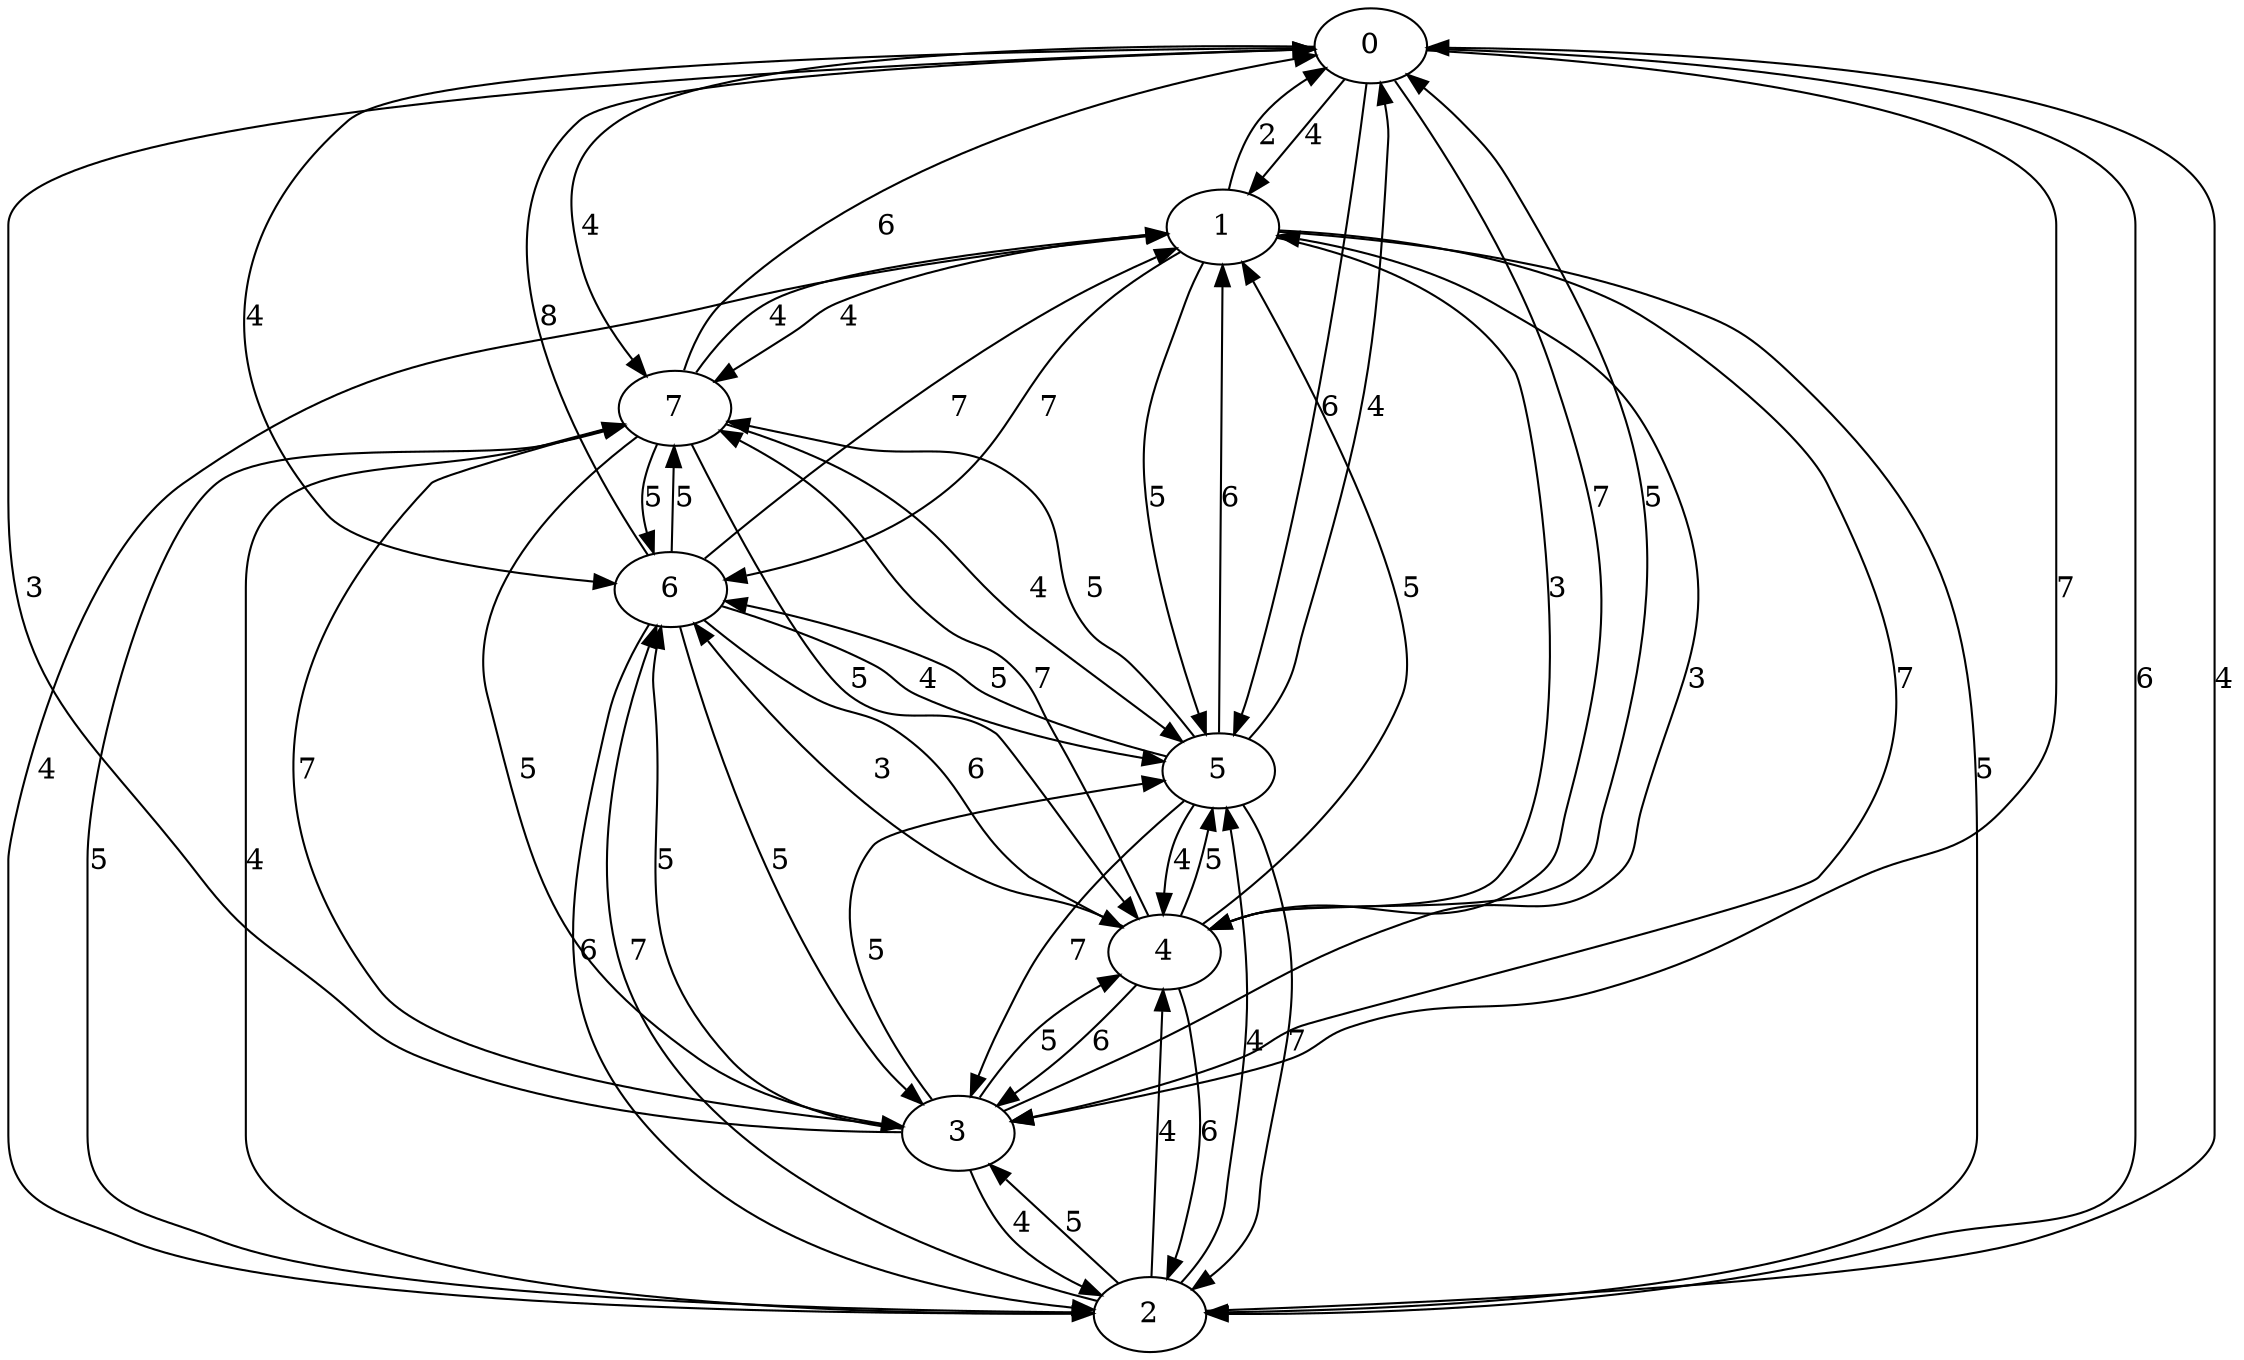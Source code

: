 strict digraph "" {
	0 -> 1	[label=4];
	0 -> 2	[label=6];
	0 -> 3	[label=7];
	0 -> 4	[label=7];
	0 -> 5	[label=6];
	0 -> 6	[label=4];
	0 -> 7	[label=4];
	1 -> 0	[label=2];
	1 -> 2	[label=5];
	1 -> 3	[label=7];
	1 -> 4	[label=3];
	1 -> 5	[label=5];
	1 -> 6	[label=7];
	1 -> 7	[label=4];
	2 -> 0	[label=4];
	2 -> 1	[label=4];
	2 -> 3	[label=5];
	2 -> 4	[label=4];
	2 -> 5	[label=4];
	2 -> 6	[label=7];
	2 -> 7	[label=5];
	3 -> 0	[label=3];
	3 -> 1	[label=3];
	3 -> 2	[label=4];
	3 -> 4	[label=5];
	3 -> 5	[label=5];
	3 -> 6	[label=5];
	3 -> 7	[label=7];
	4 -> 0	[label=5];
	4 -> 1	[label=5];
	4 -> 2	[label=6];
	4 -> 3	[label=6];
	4 -> 5	[label=5];
	4 -> 6	[label=3];
	4 -> 7	[label=7];
	5 -> 0	[label=4];
	5 -> 1	[label=6];
	5 -> 2	[label=7];
	5 -> 3	[label=7];
	5 -> 4	[label=4];
	5 -> 6	[label=5];
	5 -> 7	[label=5];
	6 -> 0	[label=8];
	6 -> 1	[label=7];
	6 -> 2	[label=6];
	6 -> 3	[label=5];
	6 -> 4	[label=6];
	6 -> 5	[label=4];
	6 -> 7	[label=5];
	7 -> 0	[label=6];
	7 -> 1	[label=4];
	7 -> 2	[label=4];
	7 -> 3	[label=5];
	7 -> 4	[label=5];
	7 -> 5	[label=4];
	7 -> 6	[label=5];
}
